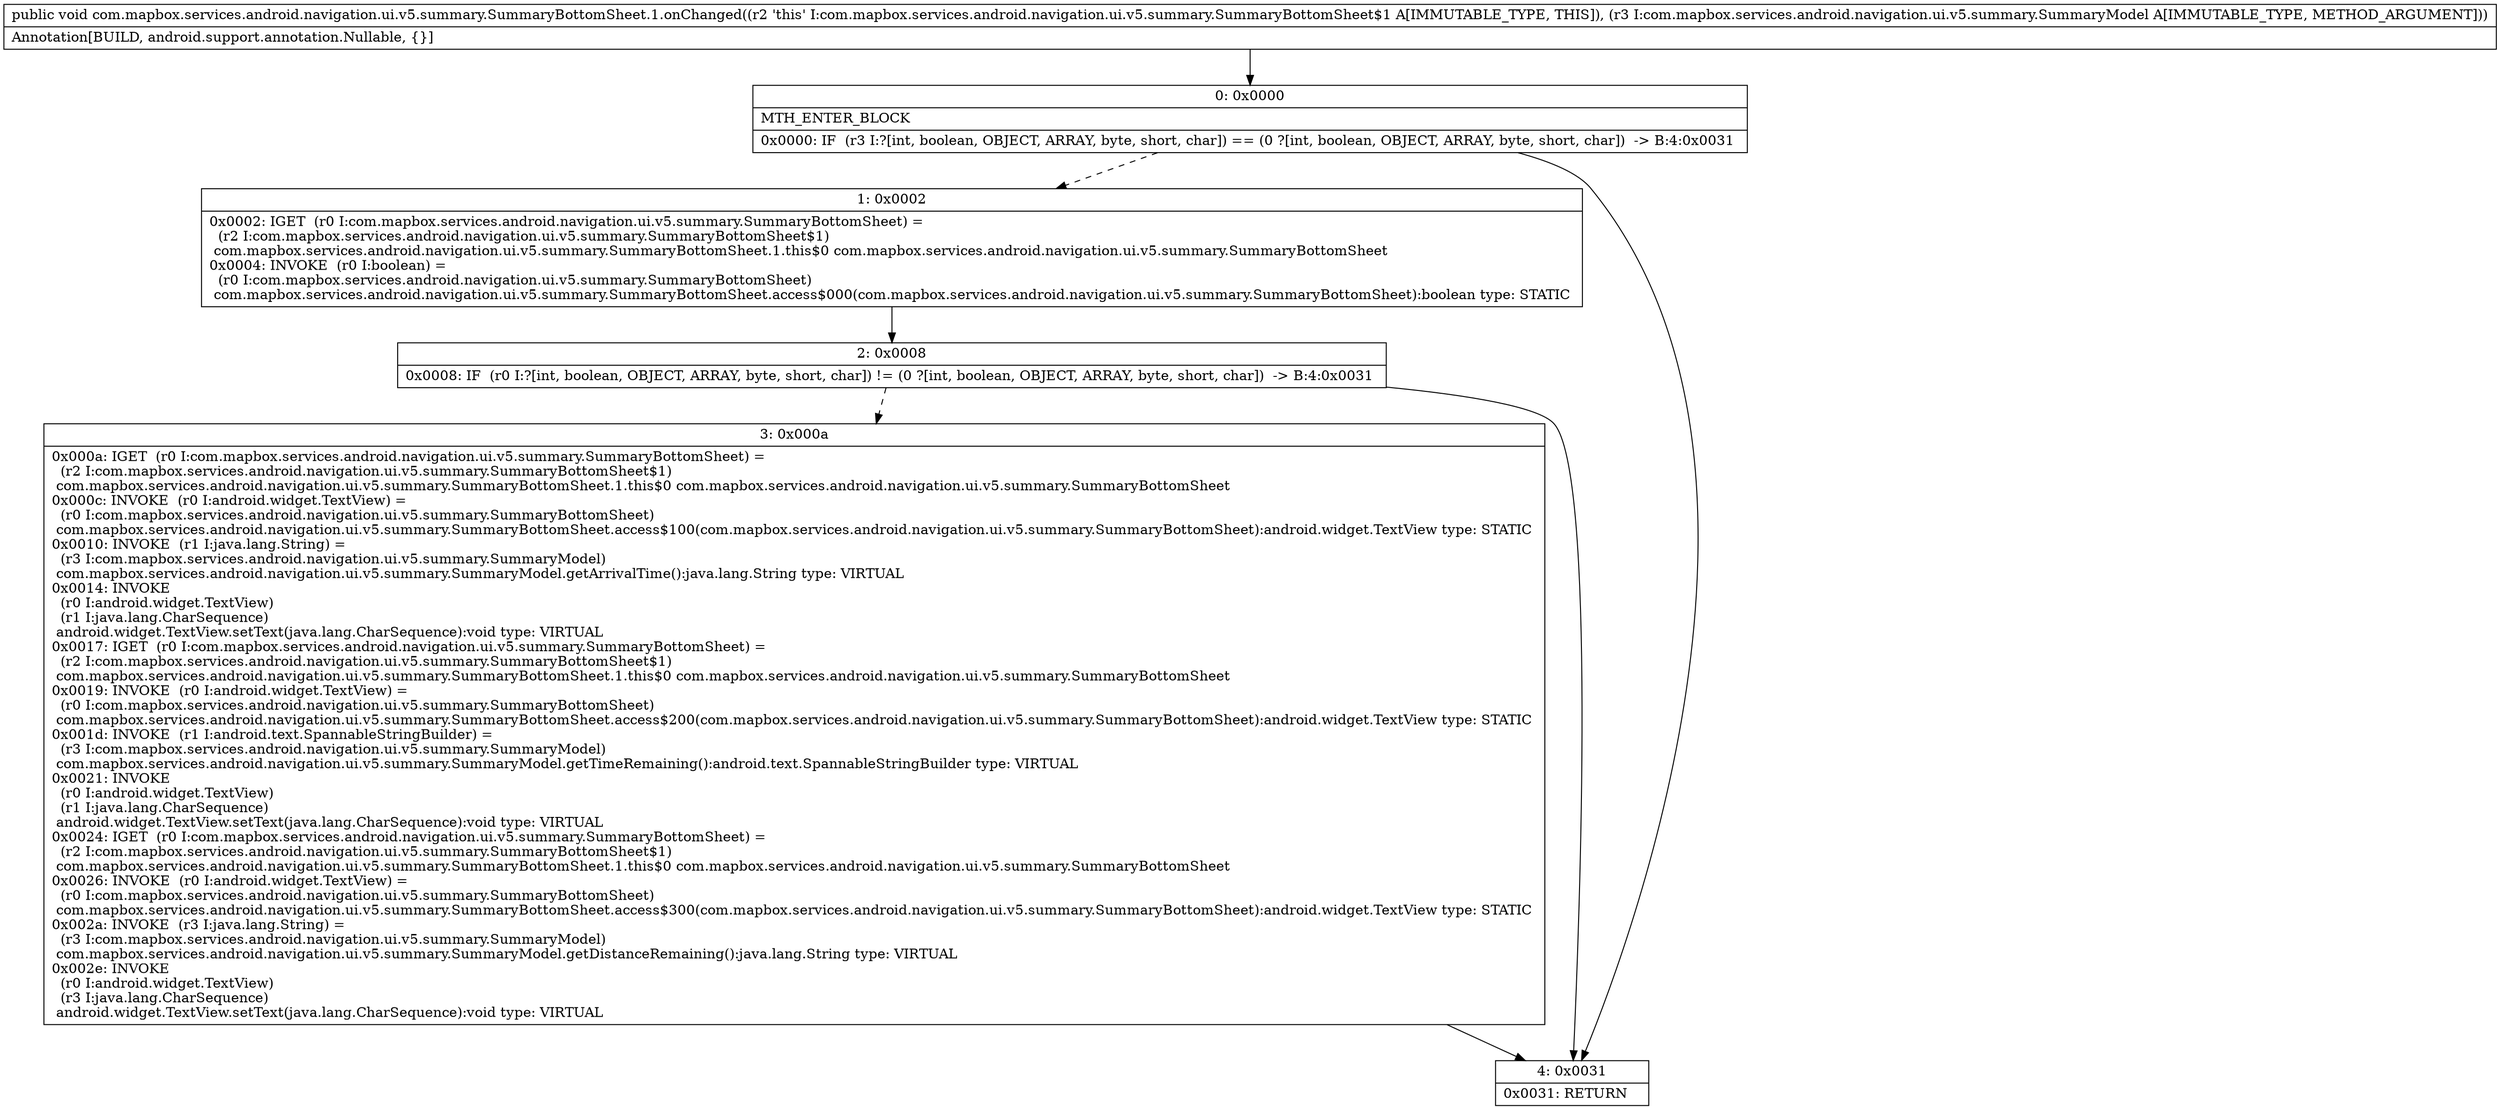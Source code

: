 digraph "CFG forcom.mapbox.services.android.navigation.ui.v5.summary.SummaryBottomSheet.1.onChanged(Lcom\/mapbox\/services\/android\/navigation\/ui\/v5\/summary\/SummaryModel;)V" {
Node_0 [shape=record,label="{0\:\ 0x0000|MTH_ENTER_BLOCK\l|0x0000: IF  (r3 I:?[int, boolean, OBJECT, ARRAY, byte, short, char]) == (0 ?[int, boolean, OBJECT, ARRAY, byte, short, char])  \-\> B:4:0x0031 \l}"];
Node_1 [shape=record,label="{1\:\ 0x0002|0x0002: IGET  (r0 I:com.mapbox.services.android.navigation.ui.v5.summary.SummaryBottomSheet) = \l  (r2 I:com.mapbox.services.android.navigation.ui.v5.summary.SummaryBottomSheet$1)\l com.mapbox.services.android.navigation.ui.v5.summary.SummaryBottomSheet.1.this$0 com.mapbox.services.android.navigation.ui.v5.summary.SummaryBottomSheet \l0x0004: INVOKE  (r0 I:boolean) = \l  (r0 I:com.mapbox.services.android.navigation.ui.v5.summary.SummaryBottomSheet)\l com.mapbox.services.android.navigation.ui.v5.summary.SummaryBottomSheet.access$000(com.mapbox.services.android.navigation.ui.v5.summary.SummaryBottomSheet):boolean type: STATIC \l}"];
Node_2 [shape=record,label="{2\:\ 0x0008|0x0008: IF  (r0 I:?[int, boolean, OBJECT, ARRAY, byte, short, char]) != (0 ?[int, boolean, OBJECT, ARRAY, byte, short, char])  \-\> B:4:0x0031 \l}"];
Node_3 [shape=record,label="{3\:\ 0x000a|0x000a: IGET  (r0 I:com.mapbox.services.android.navigation.ui.v5.summary.SummaryBottomSheet) = \l  (r2 I:com.mapbox.services.android.navigation.ui.v5.summary.SummaryBottomSheet$1)\l com.mapbox.services.android.navigation.ui.v5.summary.SummaryBottomSheet.1.this$0 com.mapbox.services.android.navigation.ui.v5.summary.SummaryBottomSheet \l0x000c: INVOKE  (r0 I:android.widget.TextView) = \l  (r0 I:com.mapbox.services.android.navigation.ui.v5.summary.SummaryBottomSheet)\l com.mapbox.services.android.navigation.ui.v5.summary.SummaryBottomSheet.access$100(com.mapbox.services.android.navigation.ui.v5.summary.SummaryBottomSheet):android.widget.TextView type: STATIC \l0x0010: INVOKE  (r1 I:java.lang.String) = \l  (r3 I:com.mapbox.services.android.navigation.ui.v5.summary.SummaryModel)\l com.mapbox.services.android.navigation.ui.v5.summary.SummaryModel.getArrivalTime():java.lang.String type: VIRTUAL \l0x0014: INVOKE  \l  (r0 I:android.widget.TextView)\l  (r1 I:java.lang.CharSequence)\l android.widget.TextView.setText(java.lang.CharSequence):void type: VIRTUAL \l0x0017: IGET  (r0 I:com.mapbox.services.android.navigation.ui.v5.summary.SummaryBottomSheet) = \l  (r2 I:com.mapbox.services.android.navigation.ui.v5.summary.SummaryBottomSheet$1)\l com.mapbox.services.android.navigation.ui.v5.summary.SummaryBottomSheet.1.this$0 com.mapbox.services.android.navigation.ui.v5.summary.SummaryBottomSheet \l0x0019: INVOKE  (r0 I:android.widget.TextView) = \l  (r0 I:com.mapbox.services.android.navigation.ui.v5.summary.SummaryBottomSheet)\l com.mapbox.services.android.navigation.ui.v5.summary.SummaryBottomSheet.access$200(com.mapbox.services.android.navigation.ui.v5.summary.SummaryBottomSheet):android.widget.TextView type: STATIC \l0x001d: INVOKE  (r1 I:android.text.SpannableStringBuilder) = \l  (r3 I:com.mapbox.services.android.navigation.ui.v5.summary.SummaryModel)\l com.mapbox.services.android.navigation.ui.v5.summary.SummaryModel.getTimeRemaining():android.text.SpannableStringBuilder type: VIRTUAL \l0x0021: INVOKE  \l  (r0 I:android.widget.TextView)\l  (r1 I:java.lang.CharSequence)\l android.widget.TextView.setText(java.lang.CharSequence):void type: VIRTUAL \l0x0024: IGET  (r0 I:com.mapbox.services.android.navigation.ui.v5.summary.SummaryBottomSheet) = \l  (r2 I:com.mapbox.services.android.navigation.ui.v5.summary.SummaryBottomSheet$1)\l com.mapbox.services.android.navigation.ui.v5.summary.SummaryBottomSheet.1.this$0 com.mapbox.services.android.navigation.ui.v5.summary.SummaryBottomSheet \l0x0026: INVOKE  (r0 I:android.widget.TextView) = \l  (r0 I:com.mapbox.services.android.navigation.ui.v5.summary.SummaryBottomSheet)\l com.mapbox.services.android.navigation.ui.v5.summary.SummaryBottomSheet.access$300(com.mapbox.services.android.navigation.ui.v5.summary.SummaryBottomSheet):android.widget.TextView type: STATIC \l0x002a: INVOKE  (r3 I:java.lang.String) = \l  (r3 I:com.mapbox.services.android.navigation.ui.v5.summary.SummaryModel)\l com.mapbox.services.android.navigation.ui.v5.summary.SummaryModel.getDistanceRemaining():java.lang.String type: VIRTUAL \l0x002e: INVOKE  \l  (r0 I:android.widget.TextView)\l  (r3 I:java.lang.CharSequence)\l android.widget.TextView.setText(java.lang.CharSequence):void type: VIRTUAL \l}"];
Node_4 [shape=record,label="{4\:\ 0x0031|0x0031: RETURN   \l}"];
MethodNode[shape=record,label="{public void com.mapbox.services.android.navigation.ui.v5.summary.SummaryBottomSheet.1.onChanged((r2 'this' I:com.mapbox.services.android.navigation.ui.v5.summary.SummaryBottomSheet$1 A[IMMUTABLE_TYPE, THIS]), (r3 I:com.mapbox.services.android.navigation.ui.v5.summary.SummaryModel A[IMMUTABLE_TYPE, METHOD_ARGUMENT]))  | Annotation[BUILD, android.support.annotation.Nullable, \{\}]\l}"];
MethodNode -> Node_0;
Node_0 -> Node_1[style=dashed];
Node_0 -> Node_4;
Node_1 -> Node_2;
Node_2 -> Node_3[style=dashed];
Node_2 -> Node_4;
Node_3 -> Node_4;
}

